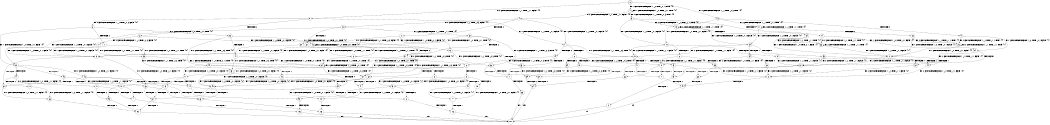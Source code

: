 digraph BCG {
size = "7, 10.5";
center = TRUE;
node [shape = circle];
0 [peripheries = 2];
0 -> 1 [label = "EX !1 !ATOMIC_EXCH_BRANCH (1, +0, TRUE, +0, 1, TRUE) !{0}"];
0 -> 2 [label = "EX !2 !ATOMIC_EXCH_BRANCH (1, +1, TRUE, +1, 1, FALSE) !{0}"];
0 -> 3 [label = "EX !0 !ATOMIC_EXCH_BRANCH (1, +1, TRUE, +0, 3, TRUE) !{0}"];
1 -> 4 [label = "EX !2 !ATOMIC_EXCH_BRANCH (1, +1, TRUE, +1, 1, FALSE) !{0}"];
1 -> 5 [label = "EX !0 !ATOMIC_EXCH_BRANCH (1, +1, TRUE, +0, 3, TRUE) !{0}"];
1 -> 1 [label = "EX !1 !ATOMIC_EXCH_BRANCH (1, +0, TRUE, +0, 1, TRUE) !{0}"];
2 -> 6 [label = "TERMINATE !2"];
2 -> 7 [label = "EX !1 !ATOMIC_EXCH_BRANCH (1, +0, TRUE, +0, 1, FALSE) !{0}"];
2 -> 8 [label = "EX !0 !ATOMIC_EXCH_BRANCH (1, +1, TRUE, +0, 3, FALSE) !{0}"];
3 -> 9 [label = "TERMINATE !0"];
3 -> 10 [label = "EX !1 !ATOMIC_EXCH_BRANCH (1, +0, TRUE, +0, 1, FALSE) !{0}"];
3 -> 11 [label = "EX !2 !ATOMIC_EXCH_BRANCH (1, +1, TRUE, +1, 1, TRUE) !{0}"];
4 -> 12 [label = "TERMINATE !2"];
4 -> 13 [label = "EX !0 !ATOMIC_EXCH_BRANCH (1, +1, TRUE, +0, 3, FALSE) !{0}"];
4 -> 7 [label = "EX !1 !ATOMIC_EXCH_BRANCH (1, +0, TRUE, +0, 1, FALSE) !{0}"];
5 -> 14 [label = "TERMINATE !0"];
5 -> 15 [label = "EX !2 !ATOMIC_EXCH_BRANCH (1, +1, TRUE, +1, 1, TRUE) !{0}"];
5 -> 10 [label = "EX !1 !ATOMIC_EXCH_BRANCH (1, +0, TRUE, +0, 1, FALSE) !{0}"];
6 -> 16 [label = "EX !1 !ATOMIC_EXCH_BRANCH (1, +0, TRUE, +0, 1, FALSE) !{0}"];
6 -> 17 [label = "EX !0 !ATOMIC_EXCH_BRANCH (1, +1, TRUE, +0, 3, FALSE) !{0}"];
7 -> 18 [label = "TERMINATE !1"];
7 -> 19 [label = "TERMINATE !2"];
7 -> 20 [label = "EX !0 !ATOMIC_EXCH_BRANCH (1, +1, TRUE, +0, 3, TRUE) !{0}"];
8 -> 21 [label = "TERMINATE !2"];
8 -> 22 [label = "EX !1 !ATOMIC_EXCH_BRANCH (1, +0, TRUE, +0, 1, FALSE) !{0}"];
8 -> 23 [label = "EX !0 !ATOMIC_EXCH_BRANCH (1, +0, TRUE, +1, 1, TRUE) !{0}"];
9 -> 24 [label = "EX !1 !ATOMIC_EXCH_BRANCH (1, +0, TRUE, +0, 1, FALSE) !{1}"];
9 -> 25 [label = "EX !2 !ATOMIC_EXCH_BRANCH (1, +1, TRUE, +1, 1, TRUE) !{1}"];
10 -> 26 [label = "TERMINATE !1"];
10 -> 27 [label = "TERMINATE !0"];
10 -> 20 [label = "EX !2 !ATOMIC_EXCH_BRANCH (1, +1, TRUE, +1, 1, FALSE) !{0}"];
11 -> 28 [label = "TERMINATE !0"];
11 -> 29 [label = "EX !1 !ATOMIC_EXCH_BRANCH (1, +0, TRUE, +0, 1, FALSE) !{0}"];
11 -> 11 [label = "EX !2 !ATOMIC_EXCH_BRANCH (1, +1, TRUE, +1, 1, TRUE) !{0}"];
12 -> 30 [label = "EX !0 !ATOMIC_EXCH_BRANCH (1, +1, TRUE, +0, 3, FALSE) !{0}"];
12 -> 16 [label = "EX !1 !ATOMIC_EXCH_BRANCH (1, +0, TRUE, +0, 1, FALSE) !{0}"];
13 -> 31 [label = "TERMINATE !2"];
13 -> 22 [label = "EX !1 !ATOMIC_EXCH_BRANCH (1, +0, TRUE, +0, 1, FALSE) !{0}"];
13 -> 32 [label = "EX !0 !ATOMIC_EXCH_BRANCH (1, +0, TRUE, +1, 1, TRUE) !{0}"];
14 -> 33 [label = "EX !2 !ATOMIC_EXCH_BRANCH (1, +1, TRUE, +1, 1, TRUE) !{1}"];
14 -> 24 [label = "EX !1 !ATOMIC_EXCH_BRANCH (1, +0, TRUE, +0, 1, FALSE) !{1}"];
15 -> 34 [label = "TERMINATE !0"];
15 -> 15 [label = "EX !2 !ATOMIC_EXCH_BRANCH (1, +1, TRUE, +1, 1, TRUE) !{0}"];
15 -> 29 [label = "EX !1 !ATOMIC_EXCH_BRANCH (1, +0, TRUE, +0, 1, FALSE) !{0}"];
16 -> 35 [label = "TERMINATE !1"];
16 -> 36 [label = "EX !0 !ATOMIC_EXCH_BRANCH (1, +1, TRUE, +0, 3, TRUE) !{0}"];
17 -> 37 [label = "EX !1 !ATOMIC_EXCH_BRANCH (1, +0, TRUE, +0, 1, FALSE) !{0}"];
17 -> 38 [label = "EX !0 !ATOMIC_EXCH_BRANCH (1, +0, TRUE, +1, 1, TRUE) !{0}"];
18 -> 39 [label = "TERMINATE !2"];
18 -> 40 [label = "EX !0 !ATOMIC_EXCH_BRANCH (1, +1, TRUE, +0, 3, TRUE) !{0}"];
19 -> 35 [label = "TERMINATE !1"];
19 -> 36 [label = "EX !0 !ATOMIC_EXCH_BRANCH (1, +1, TRUE, +0, 3, TRUE) !{0}"];
20 -> 41 [label = "TERMINATE !1"];
20 -> 42 [label = "TERMINATE !2"];
20 -> 43 [label = "TERMINATE !0"];
21 -> 37 [label = "EX !1 !ATOMIC_EXCH_BRANCH (1, +0, TRUE, +0, 1, FALSE) !{0}"];
21 -> 38 [label = "EX !0 !ATOMIC_EXCH_BRANCH (1, +0, TRUE, +1, 1, TRUE) !{0}"];
22 -> 44 [label = "TERMINATE !1"];
22 -> 45 [label = "TERMINATE !2"];
22 -> 46 [label = "EX !0 !ATOMIC_EXCH_BRANCH (1, +0, TRUE, +1, 1, FALSE) !{0}"];
23 -> 47 [label = "TERMINATE !2"];
23 -> 48 [label = "EX !1 !ATOMIC_EXCH_BRANCH (1, +0, TRUE, +0, 1, TRUE) !{0}"];
23 -> 49 [label = "EX !0 !ATOMIC_EXCH_BRANCH (1, +1, TRUE, +0, 3, TRUE) !{0}"];
24 -> 50 [label = "TERMINATE !1"];
24 -> 51 [label = "EX !2 !ATOMIC_EXCH_BRANCH (1, +1, TRUE, +1, 1, FALSE) !{1}"];
25 -> 52 [label = "EX !1 !ATOMIC_EXCH_BRANCH (1, +0, TRUE, +0, 1, FALSE) !{1}"];
25 -> 25 [label = "EX !2 !ATOMIC_EXCH_BRANCH (1, +1, TRUE, +1, 1, TRUE) !{1}"];
26 -> 53 [label = "TERMINATE !0"];
26 -> 40 [label = "EX !2 !ATOMIC_EXCH_BRANCH (1, +1, TRUE, +1, 1, FALSE) !{0}"];
27 -> 50 [label = "TERMINATE !1"];
27 -> 51 [label = "EX !2 !ATOMIC_EXCH_BRANCH (1, +1, TRUE, +1, 1, FALSE) !{1}"];
28 -> 52 [label = "EX !1 !ATOMIC_EXCH_BRANCH (1, +0, TRUE, +0, 1, FALSE) !{1}"];
28 -> 25 [label = "EX !2 !ATOMIC_EXCH_BRANCH (1, +1, TRUE, +1, 1, TRUE) !{1}"];
29 -> 54 [label = "TERMINATE !1"];
29 -> 55 [label = "TERMINATE !0"];
29 -> 20 [label = "EX !2 !ATOMIC_EXCH_BRANCH (1, +1, TRUE, +1, 1, FALSE) !{0}"];
30 -> 37 [label = "EX !1 !ATOMIC_EXCH_BRANCH (1, +0, TRUE, +0, 1, FALSE) !{0}"];
30 -> 56 [label = "EX !0 !ATOMIC_EXCH_BRANCH (1, +0, TRUE, +1, 1, TRUE) !{0}"];
31 -> 37 [label = "EX !1 !ATOMIC_EXCH_BRANCH (1, +0, TRUE, +0, 1, FALSE) !{0}"];
31 -> 56 [label = "EX !0 !ATOMIC_EXCH_BRANCH (1, +0, TRUE, +1, 1, TRUE) !{0}"];
32 -> 57 [label = "TERMINATE !2"];
32 -> 48 [label = "EX !1 !ATOMIC_EXCH_BRANCH (1, +0, TRUE, +0, 1, TRUE) !{0}"];
32 -> 58 [label = "EX !0 !ATOMIC_EXCH_BRANCH (1, +1, TRUE, +0, 3, TRUE) !{0}"];
33 -> 33 [label = "EX !2 !ATOMIC_EXCH_BRANCH (1, +1, TRUE, +1, 1, TRUE) !{1}"];
33 -> 52 [label = "EX !1 !ATOMIC_EXCH_BRANCH (1, +0, TRUE, +0, 1, FALSE) !{1}"];
34 -> 33 [label = "EX !2 !ATOMIC_EXCH_BRANCH (1, +1, TRUE, +1, 1, TRUE) !{1}"];
34 -> 52 [label = "EX !1 !ATOMIC_EXCH_BRANCH (1, +0, TRUE, +0, 1, FALSE) !{1}"];
35 -> 59 [label = "EX !0 !ATOMIC_EXCH_BRANCH (1, +1, TRUE, +0, 3, TRUE) !{0}"];
36 -> 60 [label = "TERMINATE !1"];
36 -> 61 [label = "TERMINATE !0"];
37 -> 62 [label = "TERMINATE !1"];
37 -> 63 [label = "EX !0 !ATOMIC_EXCH_BRANCH (1, +0, TRUE, +1, 1, FALSE) !{0}"];
38 -> 64 [label = "EX !1 !ATOMIC_EXCH_BRANCH (1, +0, TRUE, +0, 1, TRUE) !{0}"];
38 -> 65 [label = "EX !0 !ATOMIC_EXCH_BRANCH (1, +1, TRUE, +0, 3, TRUE) !{0}"];
39 -> 59 [label = "EX !0 !ATOMIC_EXCH_BRANCH (1, +1, TRUE, +0, 3, TRUE) !{0}"];
40 -> 66 [label = "TERMINATE !2"];
40 -> 67 [label = "TERMINATE !0"];
41 -> 66 [label = "TERMINATE !2"];
41 -> 67 [label = "TERMINATE !0"];
42 -> 60 [label = "TERMINATE !1"];
42 -> 61 [label = "TERMINATE !0"];
43 -> 68 [label = "TERMINATE !1"];
43 -> 69 [label = "TERMINATE !2"];
44 -> 70 [label = "TERMINATE !2"];
44 -> 71 [label = "EX !0 !ATOMIC_EXCH_BRANCH (1, +0, TRUE, +1, 1, FALSE) !{0}"];
45 -> 62 [label = "TERMINATE !1"];
45 -> 63 [label = "EX !0 !ATOMIC_EXCH_BRANCH (1, +0, TRUE, +1, 1, FALSE) !{0}"];
46 -> 72 [label = "TERMINATE !1"];
46 -> 73 [label = "TERMINATE !2"];
46 -> 74 [label = "TERMINATE !0"];
47 -> 64 [label = "EX !1 !ATOMIC_EXCH_BRANCH (1, +0, TRUE, +0, 1, TRUE) !{0}"];
47 -> 65 [label = "EX !0 !ATOMIC_EXCH_BRANCH (1, +1, TRUE, +0, 3, TRUE) !{0}"];
48 -> 57 [label = "TERMINATE !2"];
48 -> 48 [label = "EX !1 !ATOMIC_EXCH_BRANCH (1, +0, TRUE, +0, 1, TRUE) !{0}"];
48 -> 58 [label = "EX !0 !ATOMIC_EXCH_BRANCH (1, +1, TRUE, +0, 3, TRUE) !{0}"];
49 -> 75 [label = "TERMINATE !2"];
49 -> 76 [label = "TERMINATE !0"];
49 -> 77 [label = "EX !1 !ATOMIC_EXCH_BRANCH (1, +0, TRUE, +0, 1, FALSE) !{0}"];
50 -> 78 [label = "EX !2 !ATOMIC_EXCH_BRANCH (1, +1, TRUE, +1, 1, FALSE) !{2}"];
51 -> 68 [label = "TERMINATE !1"];
51 -> 69 [label = "TERMINATE !2"];
52 -> 79 [label = "TERMINATE !1"];
52 -> 51 [label = "EX !2 !ATOMIC_EXCH_BRANCH (1, +1, TRUE, +1, 1, FALSE) !{1}"];
53 -> 78 [label = "EX !2 !ATOMIC_EXCH_BRANCH (1, +1, TRUE, +1, 1, FALSE) !{2}"];
54 -> 80 [label = "TERMINATE !0"];
54 -> 40 [label = "EX !2 !ATOMIC_EXCH_BRANCH (1, +1, TRUE, +1, 1, FALSE) !{0}"];
55 -> 79 [label = "TERMINATE !1"];
55 -> 51 [label = "EX !2 !ATOMIC_EXCH_BRANCH (1, +1, TRUE, +1, 1, FALSE) !{1}"];
56 -> 64 [label = "EX !1 !ATOMIC_EXCH_BRANCH (1, +0, TRUE, +0, 1, TRUE) !{0}"];
56 -> 81 [label = "EX !0 !ATOMIC_EXCH_BRANCH (1, +1, TRUE, +0, 3, TRUE) !{0}"];
57 -> 64 [label = "EX !1 !ATOMIC_EXCH_BRANCH (1, +0, TRUE, +0, 1, TRUE) !{0}"];
57 -> 81 [label = "EX !0 !ATOMIC_EXCH_BRANCH (1, +1, TRUE, +0, 3, TRUE) !{0}"];
58 -> 82 [label = "TERMINATE !2"];
58 -> 83 [label = "TERMINATE !0"];
58 -> 77 [label = "EX !1 !ATOMIC_EXCH_BRANCH (1, +0, TRUE, +0, 1, FALSE) !{0}"];
59 -> 84 [label = "TERMINATE !0"];
60 -> 84 [label = "TERMINATE !0"];
61 -> 85 [label = "TERMINATE !1"];
62 -> 86 [label = "EX !0 !ATOMIC_EXCH_BRANCH (1, +0, TRUE, +1, 1, FALSE) !{0}"];
63 -> 87 [label = "TERMINATE !1"];
63 -> 88 [label = "TERMINATE !0"];
64 -> 64 [label = "EX !1 !ATOMIC_EXCH_BRANCH (1, +0, TRUE, +0, 1, TRUE) !{0}"];
64 -> 81 [label = "EX !0 !ATOMIC_EXCH_BRANCH (1, +1, TRUE, +0, 3, TRUE) !{0}"];
65 -> 89 [label = "TERMINATE !0"];
65 -> 90 [label = "EX !1 !ATOMIC_EXCH_BRANCH (1, +0, TRUE, +0, 1, FALSE) !{0}"];
66 -> 84 [label = "TERMINATE !0"];
67 -> 91 [label = "TERMINATE !2"];
68 -> 91 [label = "TERMINATE !2"];
69 -> 92 [label = "TERMINATE !1"];
70 -> 86 [label = "EX !0 !ATOMIC_EXCH_BRANCH (1, +0, TRUE, +1, 1, FALSE) !{0}"];
71 -> 93 [label = "TERMINATE !2"];
71 -> 94 [label = "TERMINATE !0"];
72 -> 93 [label = "TERMINATE !2"];
72 -> 94 [label = "TERMINATE !0"];
73 -> 87 [label = "TERMINATE !1"];
73 -> 88 [label = "TERMINATE !0"];
74 -> 95 [label = "TERMINATE !1"];
74 -> 96 [label = "TERMINATE !2"];
75 -> 89 [label = "TERMINATE !0"];
75 -> 90 [label = "EX !1 !ATOMIC_EXCH_BRANCH (1, +0, TRUE, +0, 1, FALSE) !{0}"];
76 -> 97 [label = "TERMINATE !2"];
76 -> 98 [label = "EX !1 !ATOMIC_EXCH_BRANCH (1, +0, TRUE, +0, 1, FALSE) !{1}"];
77 -> 72 [label = "TERMINATE !1"];
77 -> 73 [label = "TERMINATE !2"];
77 -> 74 [label = "TERMINATE !0"];
78 -> 91 [label = "TERMINATE !2"];
79 -> 78 [label = "EX !2 !ATOMIC_EXCH_BRANCH (1, +1, TRUE, +1, 1, FALSE) !{2}"];
80 -> 78 [label = "EX !2 !ATOMIC_EXCH_BRANCH (1, +1, TRUE, +1, 1, FALSE) !{2}"];
81 -> 99 [label = "TERMINATE !0"];
81 -> 90 [label = "EX !1 !ATOMIC_EXCH_BRANCH (1, +0, TRUE, +0, 1, FALSE) !{0}"];
82 -> 99 [label = "TERMINATE !0"];
82 -> 90 [label = "EX !1 !ATOMIC_EXCH_BRANCH (1, +0, TRUE, +0, 1, FALSE) !{0}"];
83 -> 100 [label = "TERMINATE !2"];
83 -> 98 [label = "EX !1 !ATOMIC_EXCH_BRANCH (1, +0, TRUE, +0, 1, FALSE) !{1}"];
84 -> 101 [label = "exit"];
85 -> 101 [label = "exit"];
86 -> 102 [label = "TERMINATE !0"];
87 -> 102 [label = "TERMINATE !0"];
88 -> 103 [label = "TERMINATE !1"];
89 -> 104 [label = "EX !1 !ATOMIC_EXCH_BRANCH (1, +0, TRUE, +0, 1, FALSE) !{2}"];
90 -> 87 [label = "TERMINATE !1"];
90 -> 88 [label = "TERMINATE !0"];
91 -> 101 [label = "exit"];
92 -> 101 [label = "exit"];
93 -> 102 [label = "TERMINATE !0"];
94 -> 105 [label = "TERMINATE !2"];
95 -> 105 [label = "TERMINATE !2"];
96 -> 106 [label = "TERMINATE !1"];
97 -> 107 [label = "EX !1 !ATOMIC_EXCH_BRANCH (1, +0, TRUE, +0, 1, FALSE) !{1}"];
98 -> 95 [label = "TERMINATE !1"];
98 -> 96 [label = "TERMINATE !2"];
99 -> 104 [label = "EX !1 !ATOMIC_EXCH_BRANCH (1, +0, TRUE, +0, 1, FALSE) !{2}"];
100 -> 107 [label = "EX !1 !ATOMIC_EXCH_BRANCH (1, +0, TRUE, +0, 1, FALSE) !{1}"];
102 -> 101 [label = "exit"];
103 -> 101 [label = "exit"];
104 -> 103 [label = "TERMINATE !1"];
105 -> 101 [label = "exit"];
106 -> 101 [label = "exit"];
107 -> 106 [label = "TERMINATE !1"];
}
